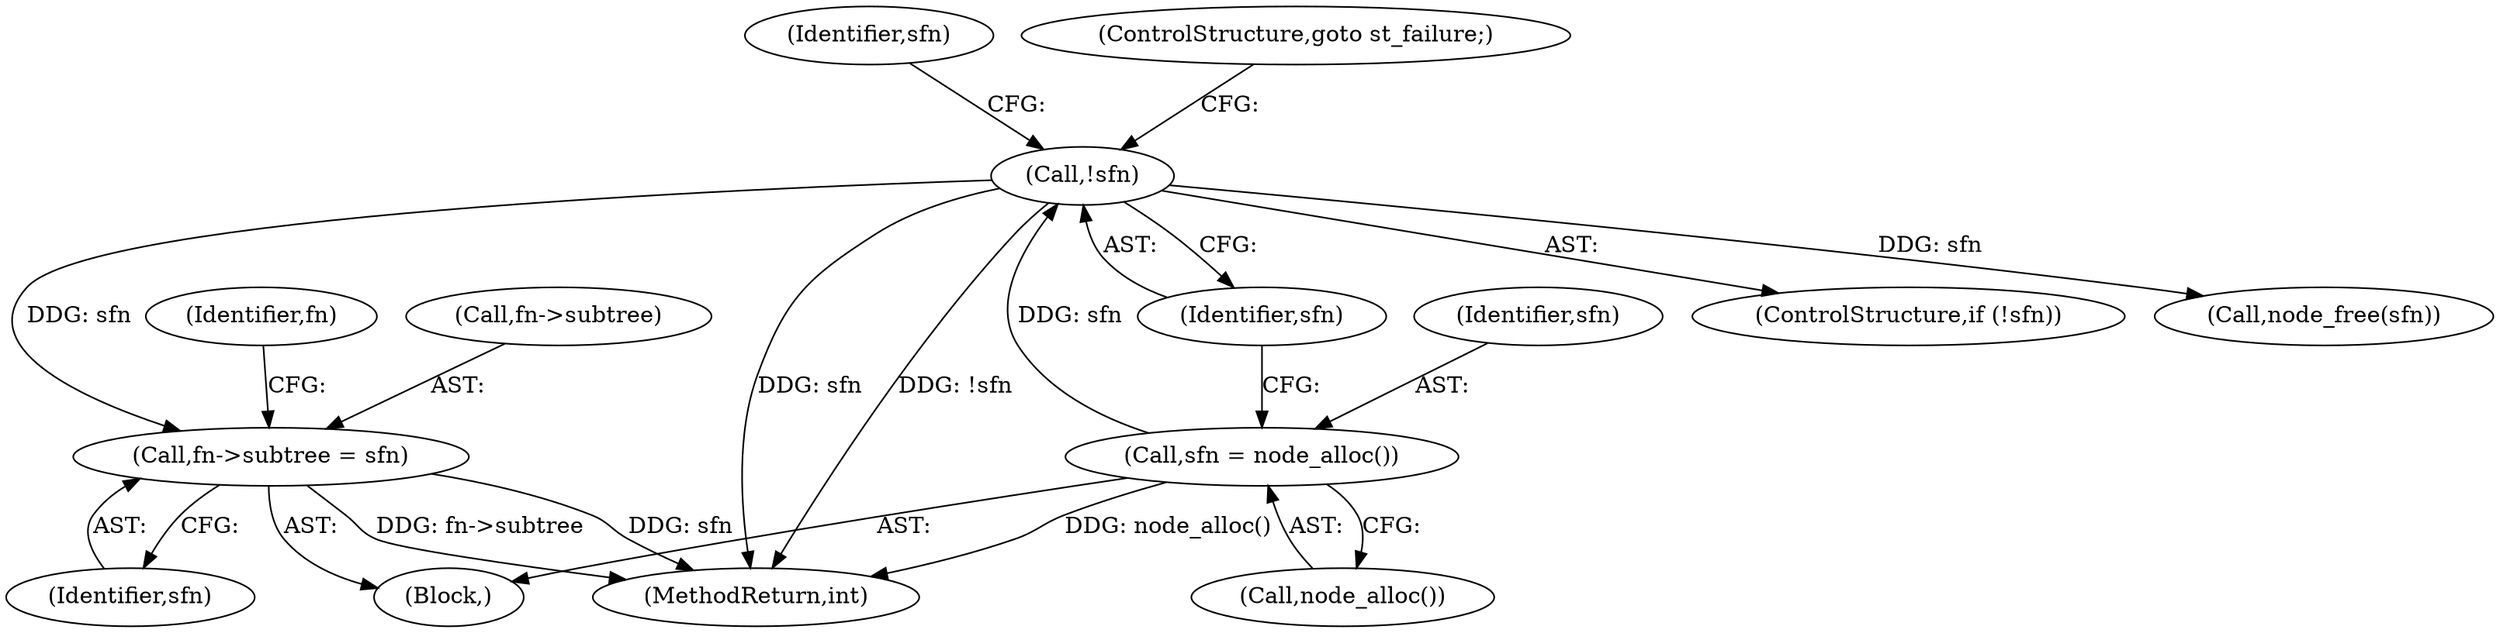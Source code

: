 digraph "0_linux_ae7b4e1f213aa659aedf9c6ecad0bf5f0476e1e2@pointer" {
"1000251" [label="(Call,fn->subtree = sfn)"];
"1000200" [label="(Call,!sfn)"];
"1000196" [label="(Call,sfn = node_alloc())"];
"1000426" [label="(MethodReturn,int)"];
"1000205" [label="(Identifier,sfn)"];
"1000198" [label="(Call,node_alloc())"];
"1000255" [label="(Identifier,sfn)"];
"1000201" [label="(Identifier,sfn)"];
"1000194" [label="(Block,)"];
"1000197" [label="(Identifier,sfn)"];
"1000199" [label="(ControlStructure,if (!sfn))"];
"1000270" [label="(Identifier,fn)"];
"1000196" [label="(Call,sfn = node_alloc())"];
"1000251" [label="(Call,fn->subtree = sfn)"];
"1000239" [label="(Call,node_free(sfn))"];
"1000202" [label="(ControlStructure,goto st_failure;)"];
"1000252" [label="(Call,fn->subtree)"];
"1000200" [label="(Call,!sfn)"];
"1000251" -> "1000194"  [label="AST: "];
"1000251" -> "1000255"  [label="CFG: "];
"1000252" -> "1000251"  [label="AST: "];
"1000255" -> "1000251"  [label="AST: "];
"1000270" -> "1000251"  [label="CFG: "];
"1000251" -> "1000426"  [label="DDG: sfn"];
"1000251" -> "1000426"  [label="DDG: fn->subtree"];
"1000200" -> "1000251"  [label="DDG: sfn"];
"1000200" -> "1000199"  [label="AST: "];
"1000200" -> "1000201"  [label="CFG: "];
"1000201" -> "1000200"  [label="AST: "];
"1000202" -> "1000200"  [label="CFG: "];
"1000205" -> "1000200"  [label="CFG: "];
"1000200" -> "1000426"  [label="DDG: sfn"];
"1000200" -> "1000426"  [label="DDG: !sfn"];
"1000196" -> "1000200"  [label="DDG: sfn"];
"1000200" -> "1000239"  [label="DDG: sfn"];
"1000196" -> "1000194"  [label="AST: "];
"1000196" -> "1000198"  [label="CFG: "];
"1000197" -> "1000196"  [label="AST: "];
"1000198" -> "1000196"  [label="AST: "];
"1000201" -> "1000196"  [label="CFG: "];
"1000196" -> "1000426"  [label="DDG: node_alloc()"];
}

